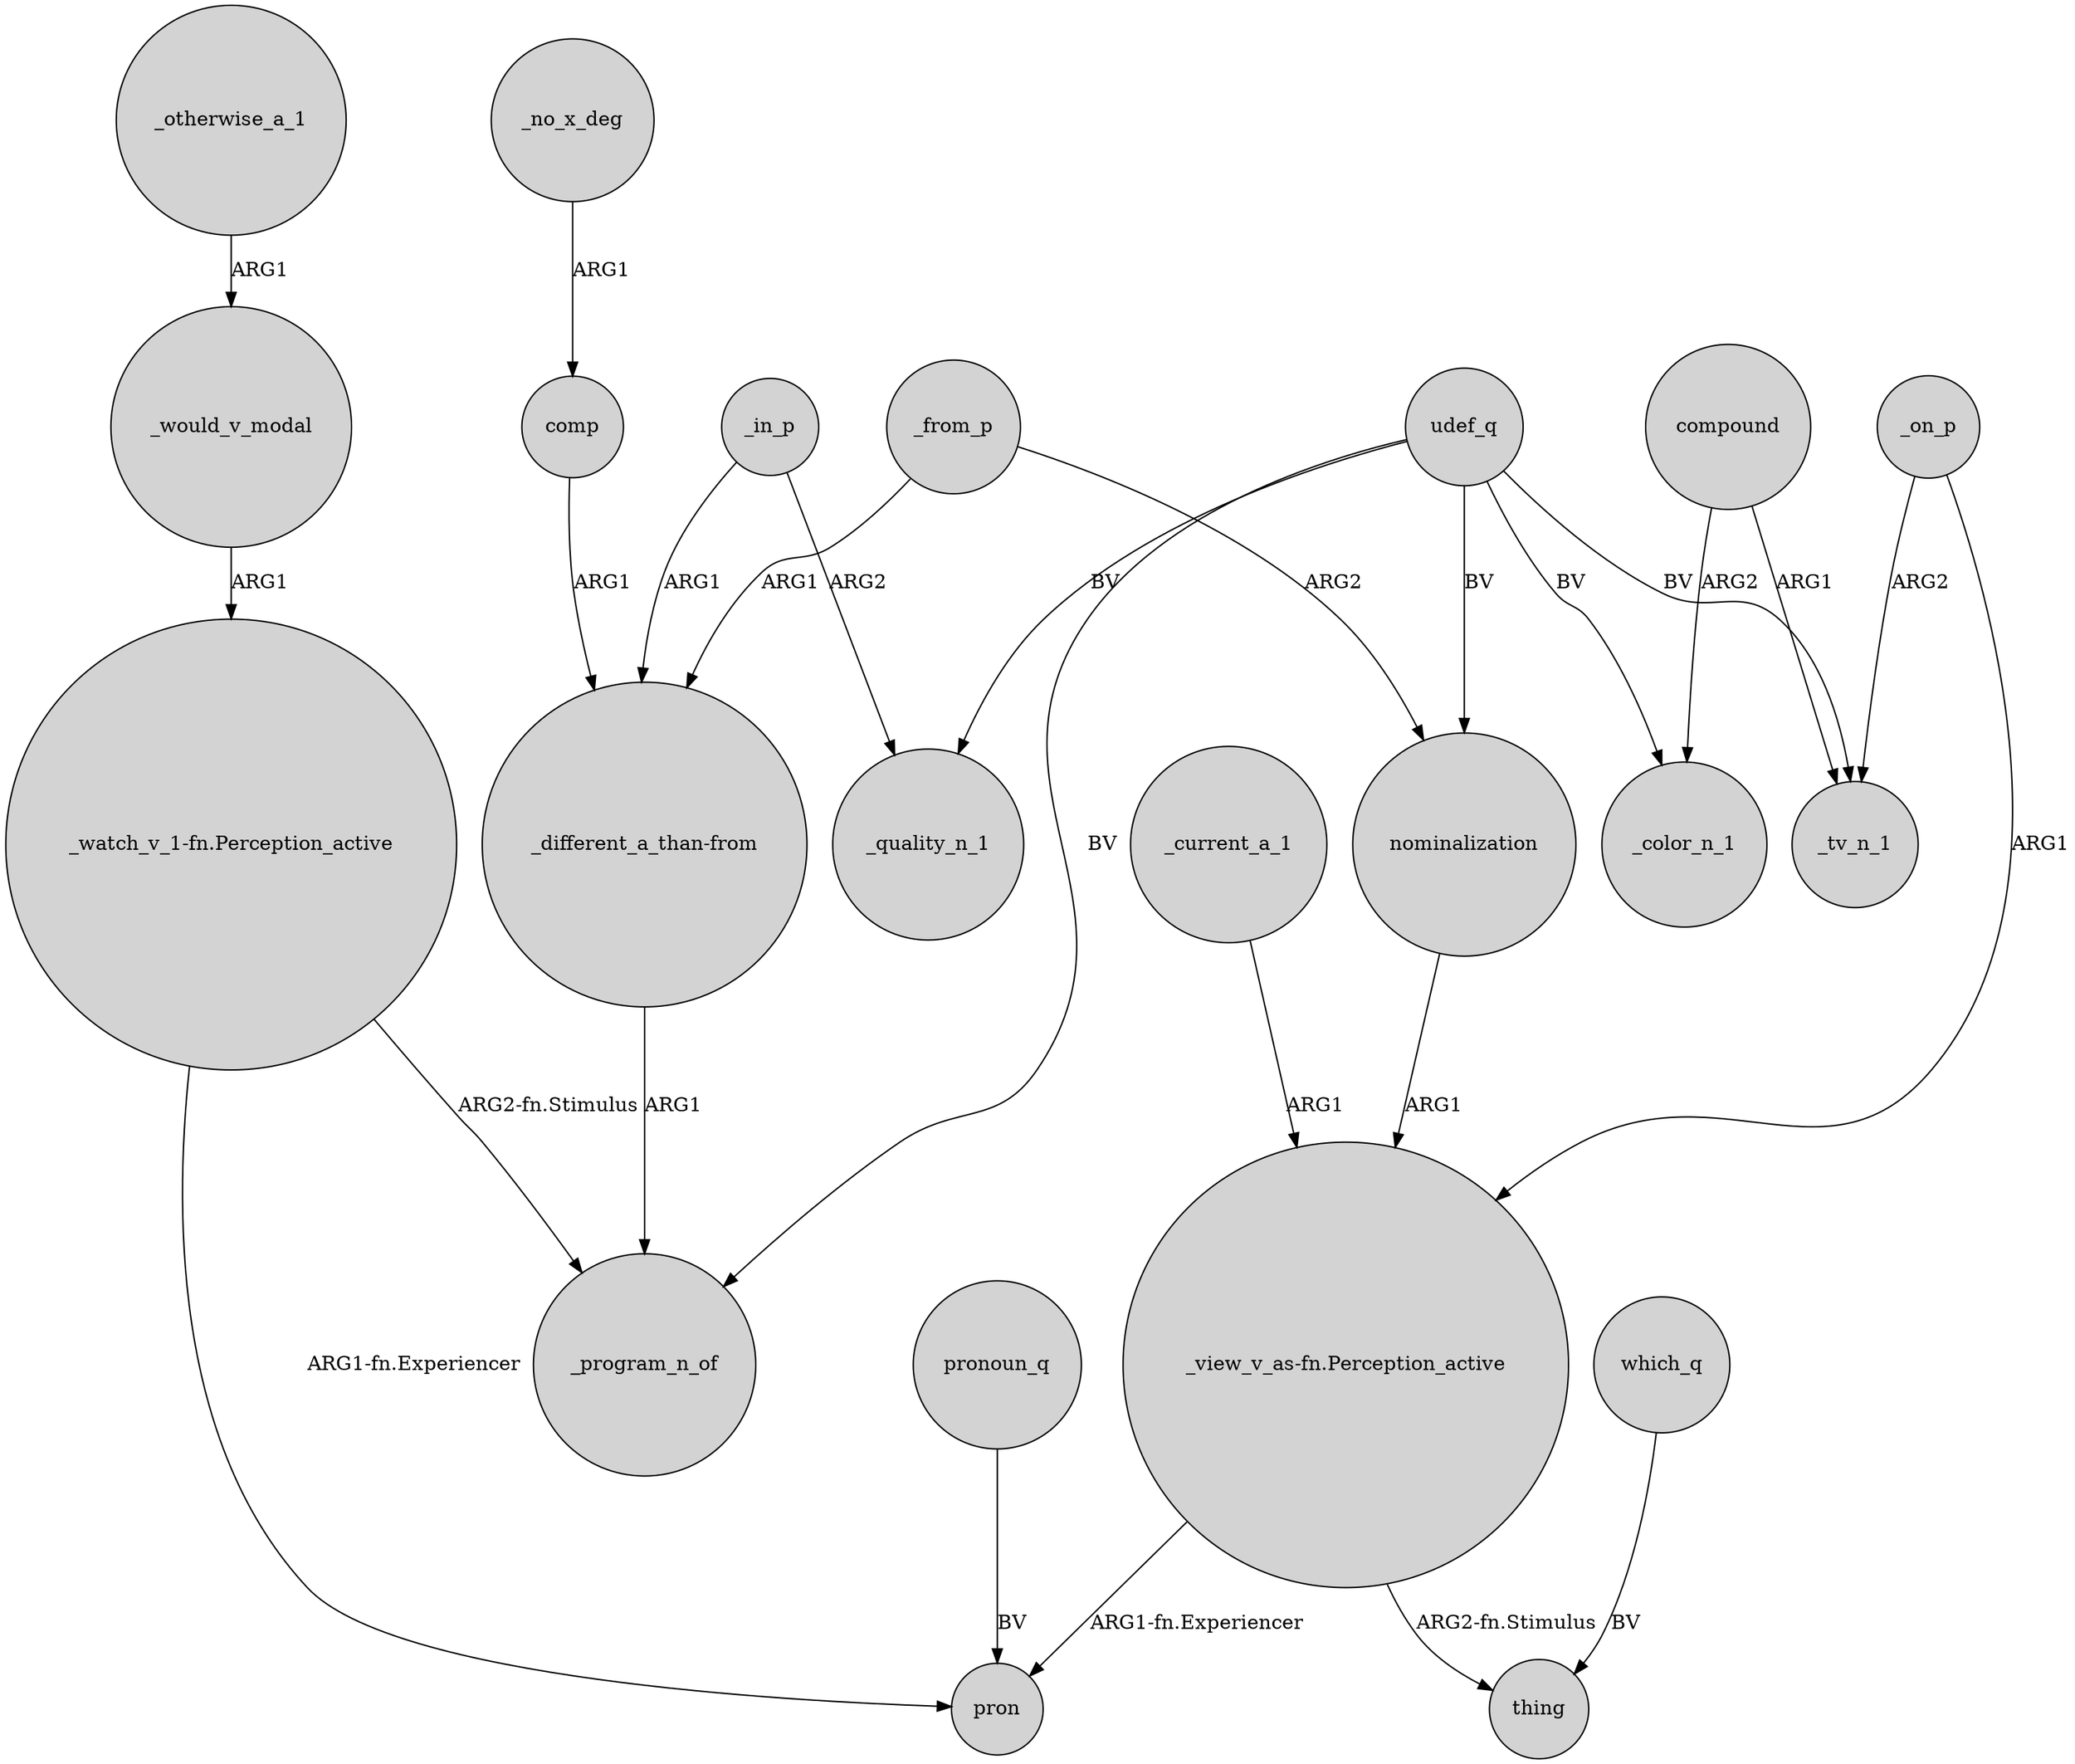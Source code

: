 digraph {
	node [shape=circle style=filled]
	udef_q -> _quality_n_1 [label=BV]
	_on_p -> "_view_v_as-fn.Perception_active" [label=ARG1]
	_current_a_1 -> "_view_v_as-fn.Perception_active" [label=ARG1]
	_from_p -> "_different_a_than-from" [label=ARG1]
	udef_q -> _tv_n_1 [label=BV]
	"_view_v_as-fn.Perception_active" -> thing [label="ARG2-fn.Stimulus"]
	_in_p -> _quality_n_1 [label=ARG2]
	udef_q -> _color_n_1 [label=BV]
	_no_x_deg -> comp [label=ARG1]
	udef_q -> _program_n_of [label=BV]
	_on_p -> _tv_n_1 [label=ARG2]
	"_view_v_as-fn.Perception_active" -> pron [label="ARG1-fn.Experiencer"]
	_would_v_modal -> "_watch_v_1-fn.Perception_active" [label=ARG1]
	nominalization -> "_view_v_as-fn.Perception_active" [label=ARG1]
	pronoun_q -> pron [label=BV]
	compound -> _tv_n_1 [label=ARG1]
	compound -> _color_n_1 [label=ARG2]
	comp -> "_different_a_than-from" [label=ARG1]
	"_watch_v_1-fn.Perception_active" -> _program_n_of [label="ARG2-fn.Stimulus"]
	udef_q -> nominalization [label=BV]
	_in_p -> "_different_a_than-from" [label=ARG1]
	_from_p -> nominalization [label=ARG2]
	_otherwise_a_1 -> _would_v_modal [label=ARG1]
	"_watch_v_1-fn.Perception_active" -> pron [label="ARG1-fn.Experiencer"]
	"_different_a_than-from" -> _program_n_of [label=ARG1]
	which_q -> thing [label=BV]
}
